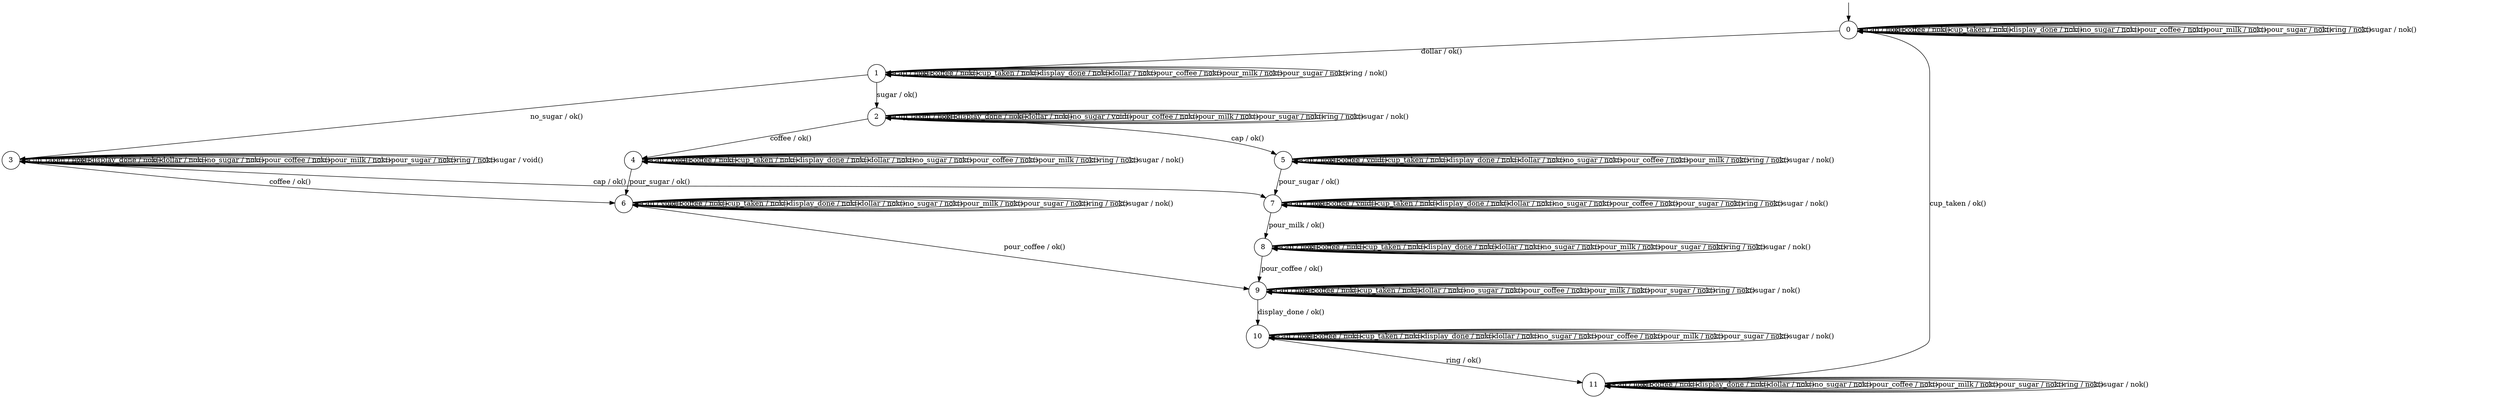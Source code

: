 digraph g {

	s0 [shape="circle" label="0"];
	s1 [shape="circle" label="1"];
	s2 [shape="circle" label="2"];
	s3 [shape="circle" label="3"];
	s4 [shape="circle" label="4"];
	s5 [shape="circle" label="5"];
	s6 [shape="circle" label="6"];
	s7 [shape="circle" label="7"];
	s8 [shape="circle" label="8"];
	s9 [shape="circle" label="9"];
	s10 [shape="circle" label="10"];
	s11 [shape="circle" label="11"];
	s0 -> s0 [label="cap / nok()"];
	s0 -> s0 [label="coffee / nok()"];
	s0 -> s0 [label="cup_taken / nok()"];
	s0 -> s0 [label="display_done / nok()"];
	s0 -> s1 [label="dollar / ok()"];
	s0 -> s0 [label="no_sugar / nok()"];
	s0 -> s0 [label="pour_coffee / nok()"];
	s0 -> s0 [label="pour_milk / nok()"];
	s0 -> s0 [label="pour_sugar / nok()"];
	s0 -> s0 [label="ring / nok()"];
	s0 -> s0 [label="sugar / nok()"];
	s1 -> s1 [label="cap / nok()"];
	s1 -> s1 [label="coffee / nok()"];
	s1 -> s1 [label="cup_taken / nok()"];
	s1 -> s1 [label="display_done / nok()"];
	s1 -> s1 [label="dollar / nok()"];
	s1 -> s3 [label="no_sugar / ok()"];
	s1 -> s1 [label="pour_coffee / nok()"];
	s1 -> s1 [label="pour_milk / nok()"];
	s1 -> s1 [label="pour_sugar / nok()"];
	s1 -> s1 [label="ring / nok()"];
	s1 -> s2 [label="sugar / ok()"];
	s2 -> s5 [label="cap / ok()"];
	s2 -> s4 [label="coffee / ok()"];
	s2 -> s2 [label="cup_taken / nok()"];
	s2 -> s2 [label="display_done / nok()"];
	s2 -> s2 [label="dollar / nok()"];
	s2 -> s2 [label="no_sugar / void()"];
	s2 -> s2 [label="pour_coffee / nok()"];
	s2 -> s2 [label="pour_milk / nok()"];
	s2 -> s2 [label="pour_sugar / nok()"];
	s2 -> s2 [label="ring / nok()"];
	s2 -> s2 [label="sugar / nok()"];
	s3 -> s7 [label="cap / ok()"];
	s3 -> s6 [label="coffee / ok()"];
	s3 -> s3 [label="cup_taken / nok()"];
	s3 -> s3 [label="display_done / nok()"];
	s3 -> s3 [label="dollar / nok()"];
	s3 -> s3 [label="no_sugar / nok()"];
	s3 -> s3 [label="pour_coffee / nok()"];
	s3 -> s3 [label="pour_milk / nok()"];
	s3 -> s3 [label="pour_sugar / nok()"];
	s3 -> s3 [label="ring / nok()"];
	s3 -> s3 [label="sugar / void()"];
	s4 -> s4 [label="cap / void()"];
	s4 -> s4 [label="coffee / nok()"];
	s4 -> s4 [label="cup_taken / nok()"];
	s4 -> s4 [label="display_done / nok()"];
	s4 -> s4 [label="dollar / nok()"];
	s4 -> s4 [label="no_sugar / nok()"];
	s4 -> s4 [label="pour_coffee / nok()"];
	s4 -> s4 [label="pour_milk / nok()"];
	s4 -> s6 [label="pour_sugar / ok()"];
	s4 -> s4 [label="ring / nok()"];
	s4 -> s4 [label="sugar / nok()"];
	s5 -> s5 [label="cap / nok()"];
	s5 -> s5 [label="coffee / void()"];
	s5 -> s5 [label="cup_taken / nok()"];
	s5 -> s5 [label="display_done / nok()"];
	s5 -> s5 [label="dollar / nok()"];
	s5 -> s5 [label="no_sugar / nok()"];
	s5 -> s5 [label="pour_coffee / nok()"];
	s5 -> s5 [label="pour_milk / nok()"];
	s5 -> s7 [label="pour_sugar / ok()"];
	s5 -> s5 [label="ring / nok()"];
	s5 -> s5 [label="sugar / nok()"];
	s6 -> s6 [label="cap / void()"];
	s6 -> s6 [label="coffee / nok()"];
	s6 -> s6 [label="cup_taken / nok()"];
	s6 -> s6 [label="display_done / nok()"];
	s6 -> s6 [label="dollar / nok()"];
	s6 -> s6 [label="no_sugar / nok()"];
	s6 -> s9 [label="pour_coffee / ok()"];
	s6 -> s6 [label="pour_milk / nok()"];
	s6 -> s6 [label="pour_sugar / nok()"];
	s6 -> s6 [label="ring / nok()"];
	s6 -> s6 [label="sugar / nok()"];
	s7 -> s7 [label="cap / nok()"];
	s7 -> s7 [label="coffee / void()"];
	s7 -> s7 [label="cup_taken / nok()"];
	s7 -> s7 [label="display_done / nok()"];
	s7 -> s7 [label="dollar / nok()"];
	s7 -> s7 [label="no_sugar / nok()"];
	s7 -> s7 [label="pour_coffee / nok()"];
	s7 -> s8 [label="pour_milk / ok()"];
	s7 -> s7 [label="pour_sugar / nok()"];
	s7 -> s7 [label="ring / nok()"];
	s7 -> s7 [label="sugar / nok()"];
	s8 -> s8 [label="cap / nok()"];
	s8 -> s8 [label="coffee / nok()"];
	s8 -> s8 [label="cup_taken / nok()"];
	s8 -> s8 [label="display_done / nok()"];
	s8 -> s8 [label="dollar / nok()"];
	s8 -> s8 [label="no_sugar / nok()"];
	s8 -> s9 [label="pour_coffee / ok()"];
	s8 -> s8 [label="pour_milk / nok()"];
	s8 -> s8 [label="pour_sugar / nok()"];
	s8 -> s8 [label="ring / nok()"];
	s8 -> s8 [label="sugar / nok()"];
	s9 -> s9 [label="cap / nok()"];
	s9 -> s9 [label="coffee / nok()"];
	s9 -> s9 [label="cup_taken / nok()"];
	s9 -> s10 [label="display_done / ok()"];
	s9 -> s9 [label="dollar / nok()"];
	s9 -> s9 [label="no_sugar / nok()"];
	s9 -> s9 [label="pour_coffee / nok()"];
	s9 -> s9 [label="pour_milk / nok()"];
	s9 -> s9 [label="pour_sugar / nok()"];
	s9 -> s9 [label="ring / nok()"];
	s9 -> s9 [label="sugar / nok()"];
	s10 -> s10 [label="cap / nok()"];
	s10 -> s10 [label="coffee / nok()"];
	s10 -> s10 [label="cup_taken / nok()"];
	s10 -> s10 [label="display_done / nok()"];
	s10 -> s10 [label="dollar / nok()"];
	s10 -> s10 [label="no_sugar / nok()"];
	s10 -> s10 [label="pour_coffee / nok()"];
	s10 -> s10 [label="pour_milk / nok()"];
	s10 -> s10 [label="pour_sugar / nok()"];
	s10 -> s11 [label="ring / ok()"];
	s10 -> s10 [label="sugar / nok()"];
	s11 -> s11 [label="cap / nok()"];
	s11 -> s11 [label="coffee / nok()"];
	s11 -> s0 [label="cup_taken / ok()"];
	s11 -> s11 [label="display_done / nok()"];
	s11 -> s11 [label="dollar / nok()"];
	s11 -> s11 [label="no_sugar / nok()"];
	s11 -> s11 [label="pour_coffee / nok()"];
	s11 -> s11 [label="pour_milk / nok()"];
	s11 -> s11 [label="pour_sugar / nok()"];
	s11 -> s11 [label="ring / nok()"];
	s11 -> s11 [label="sugar / nok()"];

__start0 [label="" shape="none" width="0" height="0"];
__start0 -> s0;

}
